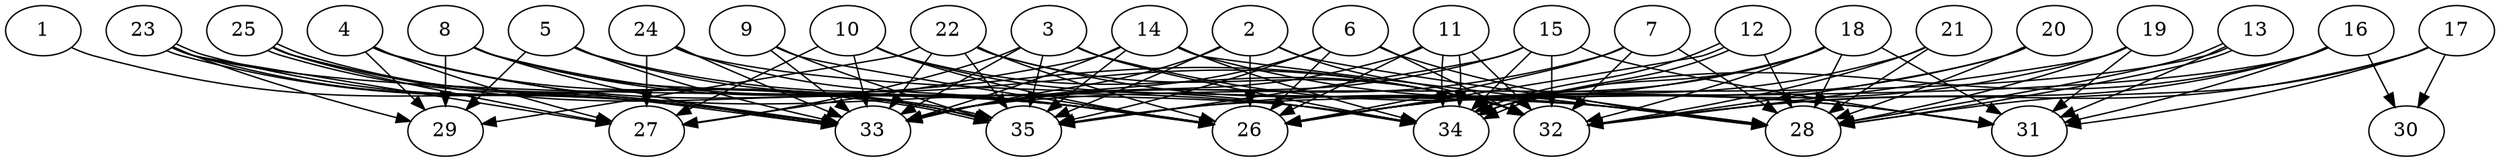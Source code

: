 // DAG automatically generated by daggen at Thu Oct  3 14:05:37 2019
// ./daggen --dot -n 35 --ccr 0.3 --fat 0.9 --regular 0.9 --density 0.9 --mindata 5242880 --maxdata 52428800 
digraph G {
  1 [size="149876053", alpha="0.00", expect_size="44962816"] 
  1 -> 33 [size ="44962816"]
  2 [size="78243840", alpha="0.05", expect_size="23473152"] 
  2 -> 26 [size ="23473152"]
  2 -> 28 [size ="23473152"]
  2 -> 32 [size ="23473152"]
  2 -> 33 [size ="23473152"]
  2 -> 35 [size ="23473152"]
  3 [size="113732267", alpha="0.13", expect_size="34119680"] 
  3 -> 27 [size ="34119680"]
  3 -> 31 [size ="34119680"]
  3 -> 33 [size ="34119680"]
  3 -> 34 [size ="34119680"]
  3 -> 35 [size ="34119680"]
  4 [size="49848320", alpha="0.07", expect_size="14954496"] 
  4 -> 26 [size ="14954496"]
  4 -> 27 [size ="14954496"]
  4 -> 29 [size ="14954496"]
  4 -> 34 [size ="14954496"]
  4 -> 35 [size ="14954496"]
  5 [size="155999573", alpha="0.05", expect_size="46799872"] 
  5 -> 26 [size ="46799872"]
  5 -> 29 [size ="46799872"]
  5 -> 32 [size ="46799872"]
  5 -> 33 [size ="46799872"]
  6 [size="38393173", alpha="0.05", expect_size="11517952"] 
  6 -> 26 [size ="11517952"]
  6 -> 28 [size ="11517952"]
  6 -> 32 [size ="11517952"]
  6 -> 33 [size ="11517952"]
  6 -> 35 [size ="11517952"]
  7 [size="17954133", alpha="0.12", expect_size="5386240"] 
  7 -> 26 [size ="5386240"]
  7 -> 28 [size ="5386240"]
  7 -> 32 [size ="5386240"]
  7 -> 33 [size ="5386240"]
  8 [size="62518613", alpha="0.15", expect_size="18755584"] 
  8 -> 26 [size ="18755584"]
  8 -> 29 [size ="18755584"]
  8 -> 32 [size ="18755584"]
  8 -> 33 [size ="18755584"]
  8 -> 35 [size ="18755584"]
  9 [size="66689707", alpha="0.17", expect_size="20006912"] 
  9 -> 26 [size ="20006912"]
  9 -> 33 [size ="20006912"]
  9 -> 35 [size ="20006912"]
  10 [size="53271893", alpha="0.15", expect_size="15981568"] 
  10 -> 26 [size ="15981568"]
  10 -> 27 [size ="15981568"]
  10 -> 32 [size ="15981568"]
  10 -> 33 [size ="15981568"]
  10 -> 34 [size ="15981568"]
  11 [size="149152427", alpha="0.20", expect_size="44745728"] 
  11 -> 26 [size ="44745728"]
  11 -> 32 [size ="44745728"]
  11 -> 33 [size ="44745728"]
  11 -> 34 [size ="44745728"]
  11 -> 34 [size ="44745728"]
  12 [size="149302613", alpha="0.04", expect_size="44790784"] 
  12 -> 26 [size ="44790784"]
  12 -> 28 [size ="44790784"]
  12 -> 34 [size ="44790784"]
  12 -> 34 [size ="44790784"]
  13 [size="33730560", alpha="0.09", expect_size="10119168"] 
  13 -> 28 [size ="10119168"]
  13 -> 28 [size ="10119168"]
  13 -> 31 [size ="10119168"]
  13 -> 33 [size ="10119168"]
  14 [size="135963307", alpha="0.09", expect_size="40788992"] 
  14 -> 27 [size ="40788992"]
  14 -> 28 [size ="40788992"]
  14 -> 31 [size ="40788992"]
  14 -> 33 [size ="40788992"]
  14 -> 34 [size ="40788992"]
  14 -> 35 [size ="40788992"]
  15 [size="30494720", alpha="0.02", expect_size="9148416"] 
  15 -> 31 [size ="9148416"]
  15 -> 32 [size ="9148416"]
  15 -> 33 [size ="9148416"]
  15 -> 34 [size ="9148416"]
  15 -> 35 [size ="9148416"]
  16 [size="73058987", alpha="0.03", expect_size="21917696"] 
  16 -> 30 [size ="21917696"]
  16 -> 31 [size ="21917696"]
  16 -> 32 [size ="21917696"]
  16 -> 34 [size ="21917696"]
  16 -> 35 [size ="21917696"]
  17 [size="115510613", alpha="0.07", expect_size="34653184"] 
  17 -> 28 [size ="34653184"]
  17 -> 30 [size ="34653184"]
  17 -> 31 [size ="34653184"]
  17 -> 32 [size ="34653184"]
  18 [size="49418240", alpha="0.07", expect_size="14825472"] 
  18 -> 26 [size ="14825472"]
  18 -> 28 [size ="14825472"]
  18 -> 31 [size ="14825472"]
  18 -> 32 [size ="14825472"]
  18 -> 34 [size ="14825472"]
  18 -> 35 [size ="14825472"]
  19 [size="169338880", alpha="0.16", expect_size="50801664"] 
  19 -> 26 [size ="50801664"]
  19 -> 28 [size ="50801664"]
  19 -> 31 [size ="50801664"]
  19 -> 32 [size ="50801664"]
  20 [size="146660693", alpha="0.09", expect_size="43998208"] 
  20 -> 26 [size ="43998208"]
  20 -> 28 [size ="43998208"]
  20 -> 32 [size ="43998208"]
  21 [size="107690667", alpha="0.18", expect_size="32307200"] 
  21 -> 26 [size ="32307200"]
  21 -> 28 [size ="32307200"]
  21 -> 32 [size ="32307200"]
  22 [size="104553813", alpha="0.15", expect_size="31366144"] 
  22 -> 26 [size ="31366144"]
  22 -> 28 [size ="31366144"]
  22 -> 29 [size ="31366144"]
  22 -> 32 [size ="31366144"]
  22 -> 33 [size ="31366144"]
  22 -> 35 [size ="31366144"]
  23 [size="137574400", alpha="0.04", expect_size="41272320"] 
  23 -> 27 [size ="41272320"]
  23 -> 29 [size ="41272320"]
  23 -> 33 [size ="41272320"]
  23 -> 34 [size ="41272320"]
  23 -> 35 [size ="41272320"]
  23 -> 35 [size ="41272320"]
  24 [size="54947840", alpha="0.18", expect_size="16484352"] 
  24 -> 26 [size ="16484352"]
  24 -> 27 [size ="16484352"]
  24 -> 28 [size ="16484352"]
  24 -> 33 [size ="16484352"]
  25 [size="127221760", alpha="0.09", expect_size="38166528"] 
  25 -> 26 [size ="38166528"]
  25 -> 27 [size ="38166528"]
  25 -> 33 [size ="38166528"]
  25 -> 33 [size ="38166528"]
  25 -> 35 [size ="38166528"]
  26 [size="145336320", alpha="0.02", expect_size="43600896"] 
  27 [size="165703680", alpha="0.16", expect_size="49711104"] 
  28 [size="66211840", alpha="0.15", expect_size="19863552"] 
  29 [size="124852907", alpha="0.01", expect_size="37455872"] 
  30 [size="95535787", alpha="0.11", expect_size="28660736"] 
  31 [size="164048213", alpha="0.18", expect_size="49214464"] 
  32 [size="148220587", alpha="0.02", expect_size="44466176"] 
  33 [size="108823893", alpha="0.08", expect_size="32647168"] 
  34 [size="142114133", alpha="0.09", expect_size="42634240"] 
  35 [size="123183787", alpha="0.11", expect_size="36955136"] 
}
